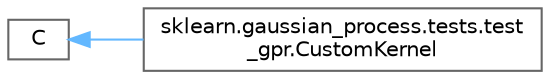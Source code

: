 digraph "Graphical Class Hierarchy"
{
 // LATEX_PDF_SIZE
  bgcolor="transparent";
  edge [fontname=Helvetica,fontsize=10,labelfontname=Helvetica,labelfontsize=10];
  node [fontname=Helvetica,fontsize=10,shape=box,height=0.2,width=0.4];
  rankdir="LR";
  Node0 [id="Node000000",label="C",height=0.2,width=0.4,color="grey40", fillcolor="white", style="filled",URL="$d9/d56/classC.html",tooltip=" "];
  Node0 -> Node1 [id="edge3314_Node000000_Node000001",dir="back",color="steelblue1",style="solid",tooltip=" "];
  Node1 [id="Node000001",label="sklearn.gaussian_process.tests.test\l_gpr.CustomKernel",height=0.2,width=0.4,color="grey40", fillcolor="white", style="filled",URL="$db/d9c/classsklearn_1_1gaussian__process_1_1tests_1_1test__gpr_1_1CustomKernel.html",tooltip=" "];
}
